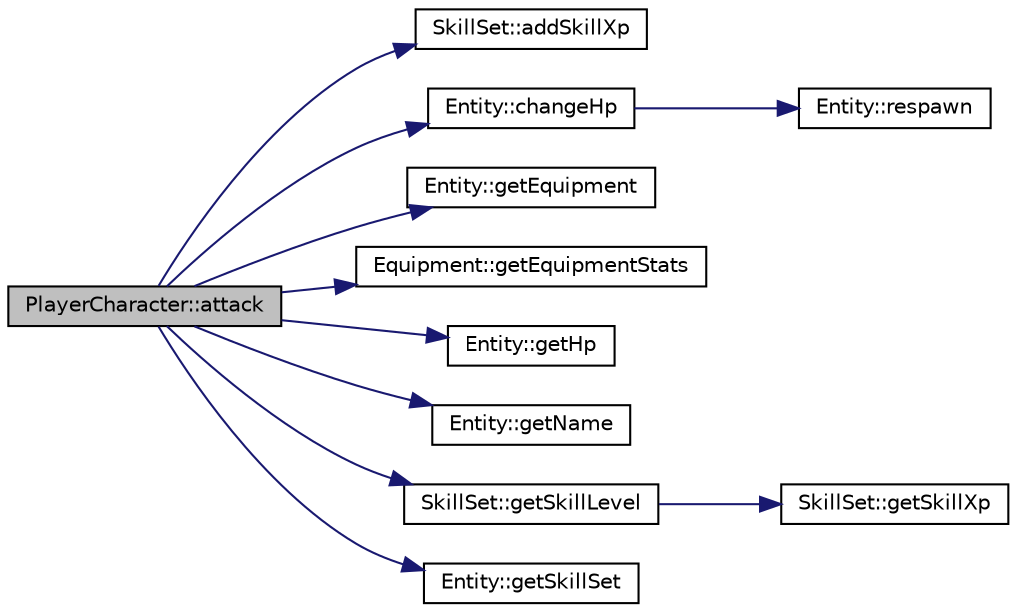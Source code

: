 digraph "PlayerCharacter::attack"
{
 // LATEX_PDF_SIZE
  edge [fontname="Helvetica",fontsize="10",labelfontname="Helvetica",labelfontsize="10"];
  node [fontname="Helvetica",fontsize="10",shape=record];
  rankdir="LR";
  Node1 [label="PlayerCharacter::attack",height=0.2,width=0.4,color="black", fillcolor="grey75", style="filled", fontcolor="black",tooltip="Performs player's attack on target entity. Calculates hit chance and damage, and on succesful hit app..."];
  Node1 -> Node2 [color="midnightblue",fontsize="10",style="solid",fontname="Helvetica"];
  Node2 [label="SkillSet::addSkillXp",height=0.2,width=0.4,color="black", fillcolor="white", style="filled",URL="$classSkillSet.html#a0e9dc971244988ca5f8aa14a37ec4193",tooltip="Adds the given amount of xp to the skill with the given id. Returns false if the addition failed,..."];
  Node1 -> Node3 [color="midnightblue",fontsize="10",style="solid",fontname="Helvetica"];
  Node3 [label="Entity::changeHp",height=0.2,width=0.4,color="black", fillcolor="white", style="filled",URL="$classEntity.html#a4dcd9a474663f507da7243dbb7c0a5e6",tooltip="Change the hp of this entity by amount."];
  Node3 -> Node4 [color="midnightblue",fontsize="10",style="solid",fontname="Helvetica"];
  Node4 [label="Entity::respawn",height=0.2,width=0.4,color="black", fillcolor="white", style="filled",URL="$classEntity.html#a076c4f2138c24a11ed279370a99bb976",tooltip="Pure virtual function that child classes need to implement. Performs entity's respawning."];
  Node1 -> Node5 [color="midnightblue",fontsize="10",style="solid",fontname="Helvetica"];
  Node5 [label="Entity::getEquipment",height=0.2,width=0.4,color="black", fillcolor="white", style="filled",URL="$classEntity.html#ac98d1f3267fa19476913d3744efba910",tooltip="Get the Equipment object of this entity."];
  Node1 -> Node6 [color="midnightblue",fontsize="10",style="solid",fontname="Helvetica"];
  Node6 [label="Equipment::getEquipmentStats",height=0.2,width=0.4,color="black", fillcolor="white", style="filled",URL="$classEquipment.html#a3a0856f2c28cc76096b0556faa859eff",tooltip="Get combined stats of equipped items."];
  Node1 -> Node7 [color="midnightblue",fontsize="10",style="solid",fontname="Helvetica"];
  Node7 [label="Entity::getHp",height=0.2,width=0.4,color="black", fillcolor="white", style="filled",URL="$classEntity.html#a3581642dc6f9cb80fe4d9fdc98f7c80d",tooltip="Get the current hp of this entity."];
  Node1 -> Node8 [color="midnightblue",fontsize="10",style="solid",fontname="Helvetica"];
  Node8 [label="Entity::getName",height=0.2,width=0.4,color="black", fillcolor="white", style="filled",URL="$classEntity.html#ab824e4f163924eb4f136d3e2ff759897",tooltip="Get the name of this entity."];
  Node1 -> Node9 [color="midnightblue",fontsize="10",style="solid",fontname="Helvetica"];
  Node9 [label="SkillSet::getSkillLevel",height=0.2,width=0.4,color="black", fillcolor="white", style="filled",URL="$classSkillSet.html#ac596a383d539ca70c06b65377dfddbc1",tooltip="Returns the level of the skill calculated based on the current xp in the skill. Returns nullopt if th..."];
  Node9 -> Node10 [color="midnightblue",fontsize="10",style="solid",fontname="Helvetica"];
  Node10 [label="SkillSet::getSkillXp",height=0.2,width=0.4,color="black", fillcolor="white", style="filled",URL="$classSkillSet.html#aea74c96514c507368bce6769ffbdc6f9",tooltip="Returns the current xp of the skill with the given id. Returns nullopt if the skill doesn't exist."];
  Node1 -> Node11 [color="midnightblue",fontsize="10",style="solid",fontname="Helvetica"];
  Node11 [label="Entity::getSkillSet",height=0.2,width=0.4,color="black", fillcolor="white", style="filled",URL="$classEntity.html#a0c09474372581ad190e31725dee0fccf",tooltip="Get the SkillSet of this entity."];
}
